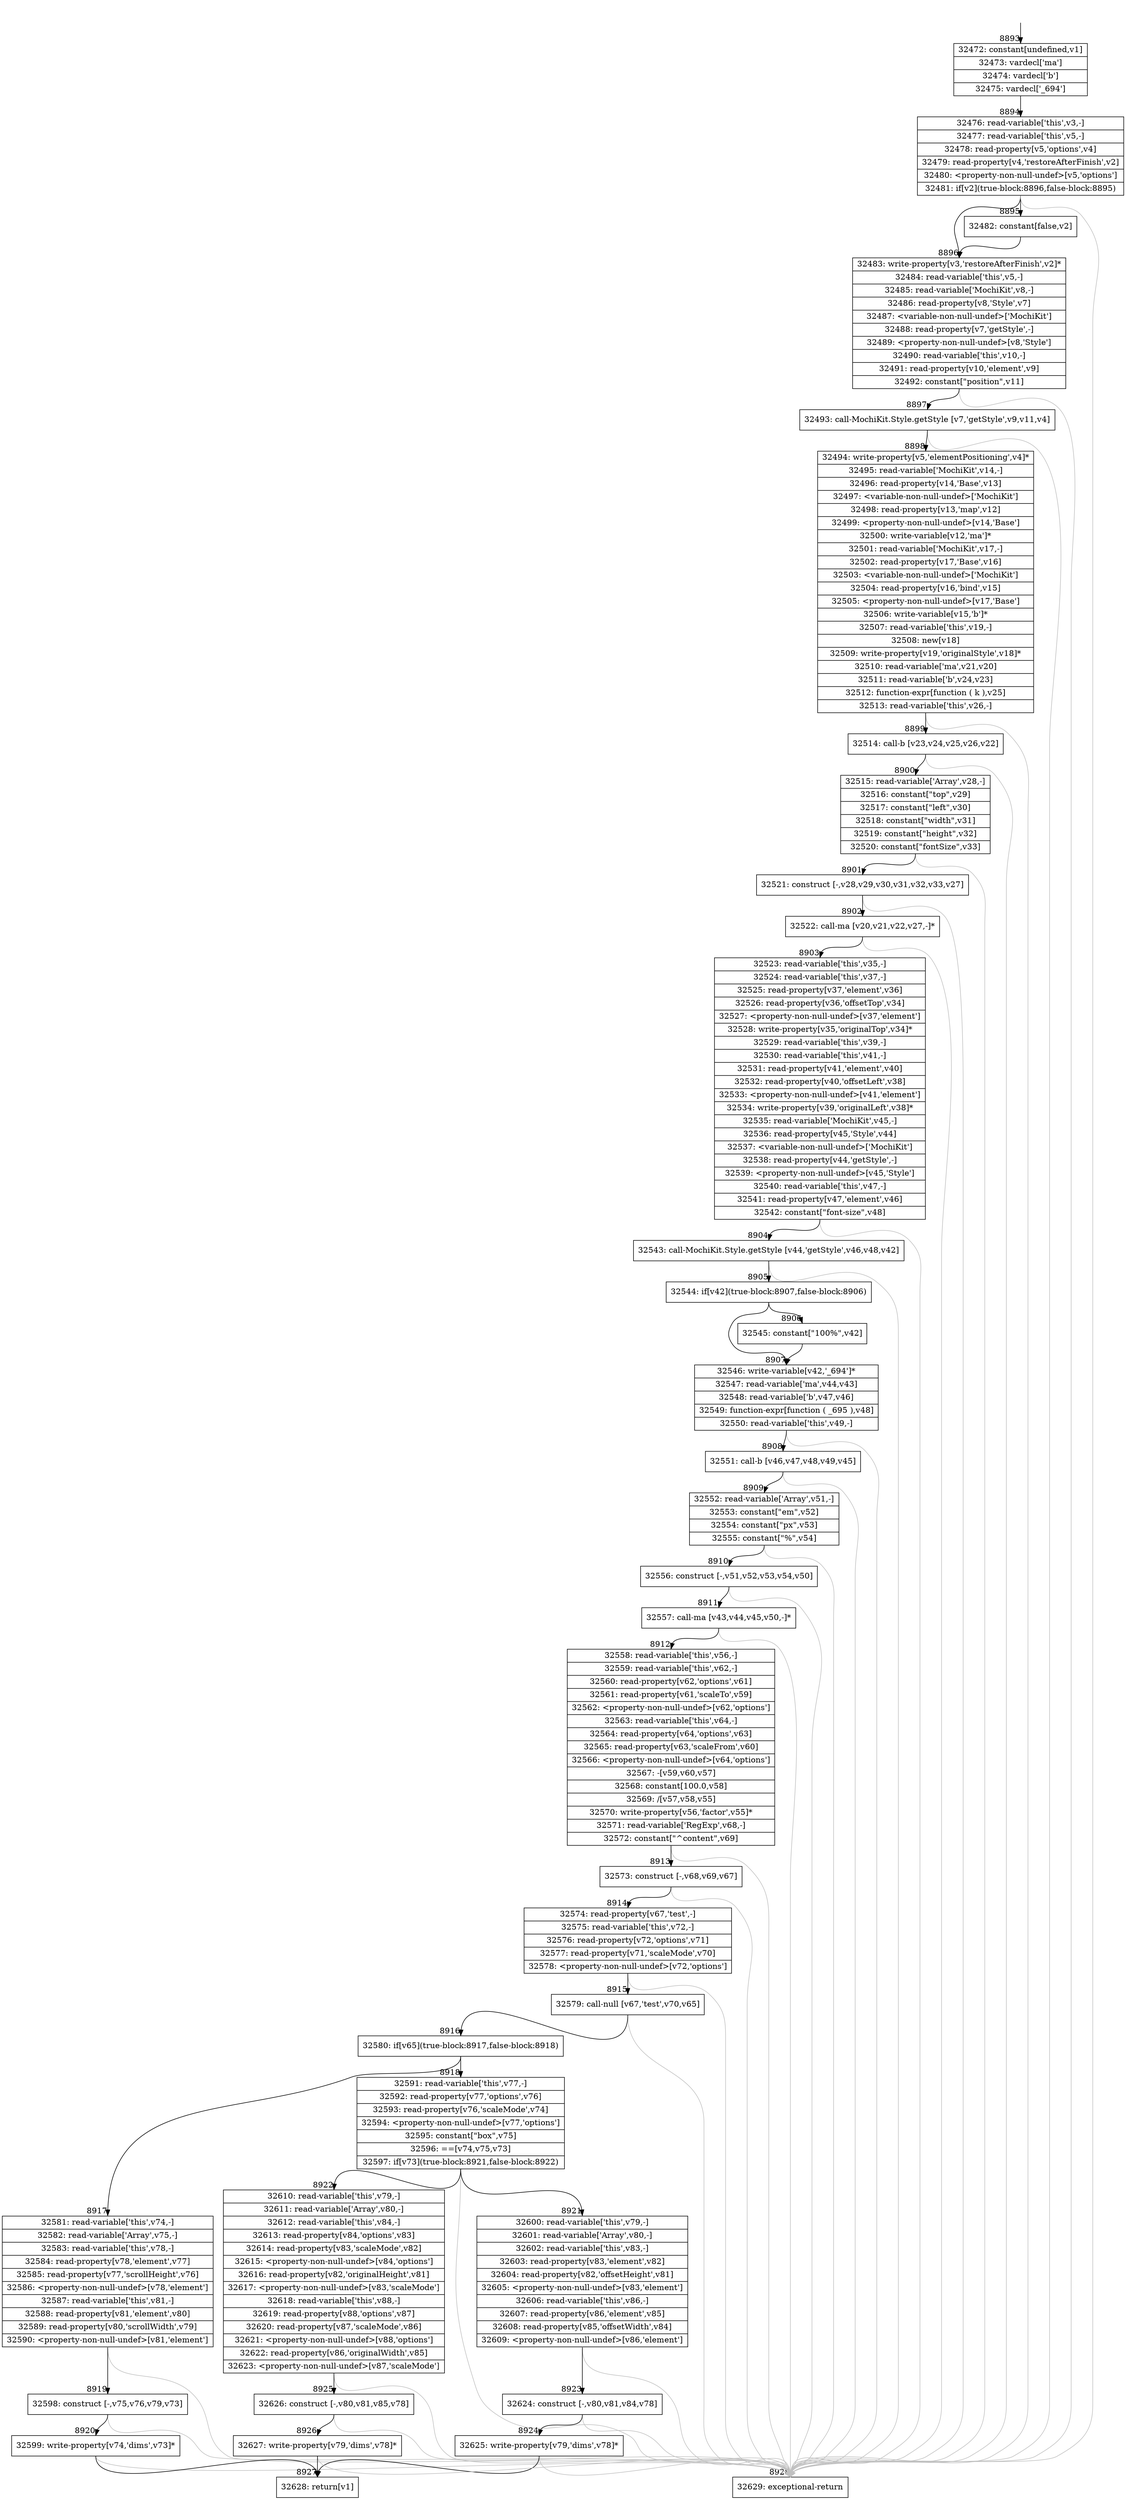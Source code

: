 digraph {
rankdir="TD"
BB_entry613[shape=none,label=""];
BB_entry613 -> BB8893 [tailport=s, headport=n, headlabel="    8893"]
BB8893 [shape=record label="{32472: constant[undefined,v1]|32473: vardecl['ma']|32474: vardecl['b']|32475: vardecl['_694']}" ] 
BB8893 -> BB8894 [tailport=s, headport=n, headlabel="      8894"]
BB8894 [shape=record label="{32476: read-variable['this',v3,-]|32477: read-variable['this',v5,-]|32478: read-property[v5,'options',v4]|32479: read-property[v4,'restoreAfterFinish',v2]|32480: \<property-non-null-undef\>[v5,'options']|32481: if[v2](true-block:8896,false-block:8895)}" ] 
BB8894 -> BB8896 [tailport=s, headport=n, headlabel="      8896"]
BB8894 -> BB8895 [tailport=s, headport=n, headlabel="      8895"]
BB8894 -> BB8928 [tailport=s, headport=n, color=gray, headlabel="      8928"]
BB8895 [shape=record label="{32482: constant[false,v2]}" ] 
BB8895 -> BB8896 [tailport=s, headport=n]
BB8896 [shape=record label="{32483: write-property[v3,'restoreAfterFinish',v2]*|32484: read-variable['this',v5,-]|32485: read-variable['MochiKit',v8,-]|32486: read-property[v8,'Style',v7]|32487: \<variable-non-null-undef\>['MochiKit']|32488: read-property[v7,'getStyle',-]|32489: \<property-non-null-undef\>[v8,'Style']|32490: read-variable['this',v10,-]|32491: read-property[v10,'element',v9]|32492: constant[\"position\",v11]}" ] 
BB8896 -> BB8897 [tailport=s, headport=n, headlabel="      8897"]
BB8896 -> BB8928 [tailport=s, headport=n, color=gray]
BB8897 [shape=record label="{32493: call-MochiKit.Style.getStyle [v7,'getStyle',v9,v11,v4]}" ] 
BB8897 -> BB8898 [tailport=s, headport=n, headlabel="      8898"]
BB8897 -> BB8928 [tailport=s, headport=n, color=gray]
BB8898 [shape=record label="{32494: write-property[v5,'elementPositioning',v4]*|32495: read-variable['MochiKit',v14,-]|32496: read-property[v14,'Base',v13]|32497: \<variable-non-null-undef\>['MochiKit']|32498: read-property[v13,'map',v12]|32499: \<property-non-null-undef\>[v14,'Base']|32500: write-variable[v12,'ma']*|32501: read-variable['MochiKit',v17,-]|32502: read-property[v17,'Base',v16]|32503: \<variable-non-null-undef\>['MochiKit']|32504: read-property[v16,'bind',v15]|32505: \<property-non-null-undef\>[v17,'Base']|32506: write-variable[v15,'b']*|32507: read-variable['this',v19,-]|32508: new[v18]|32509: write-property[v19,'originalStyle',v18]*|32510: read-variable['ma',v21,v20]|32511: read-variable['b',v24,v23]|32512: function-expr[function ( k ),v25]|32513: read-variable['this',v26,-]}" ] 
BB8898 -> BB8899 [tailport=s, headport=n, headlabel="      8899"]
BB8898 -> BB8928 [tailport=s, headport=n, color=gray]
BB8899 [shape=record label="{32514: call-b [v23,v24,v25,v26,v22]}" ] 
BB8899 -> BB8900 [tailport=s, headport=n, headlabel="      8900"]
BB8899 -> BB8928 [tailport=s, headport=n, color=gray]
BB8900 [shape=record label="{32515: read-variable['Array',v28,-]|32516: constant[\"top\",v29]|32517: constant[\"left\",v30]|32518: constant[\"width\",v31]|32519: constant[\"height\",v32]|32520: constant[\"fontSize\",v33]}" ] 
BB8900 -> BB8901 [tailport=s, headport=n, headlabel="      8901"]
BB8900 -> BB8928 [tailport=s, headport=n, color=gray]
BB8901 [shape=record label="{32521: construct [-,v28,v29,v30,v31,v32,v33,v27]}" ] 
BB8901 -> BB8902 [tailport=s, headport=n, headlabel="      8902"]
BB8901 -> BB8928 [tailport=s, headport=n, color=gray]
BB8902 [shape=record label="{32522: call-ma [v20,v21,v22,v27,-]*}" ] 
BB8902 -> BB8903 [tailport=s, headport=n, headlabel="      8903"]
BB8902 -> BB8928 [tailport=s, headport=n, color=gray]
BB8903 [shape=record label="{32523: read-variable['this',v35,-]|32524: read-variable['this',v37,-]|32525: read-property[v37,'element',v36]|32526: read-property[v36,'offsetTop',v34]|32527: \<property-non-null-undef\>[v37,'element']|32528: write-property[v35,'originalTop',v34]*|32529: read-variable['this',v39,-]|32530: read-variable['this',v41,-]|32531: read-property[v41,'element',v40]|32532: read-property[v40,'offsetLeft',v38]|32533: \<property-non-null-undef\>[v41,'element']|32534: write-property[v39,'originalLeft',v38]*|32535: read-variable['MochiKit',v45,-]|32536: read-property[v45,'Style',v44]|32537: \<variable-non-null-undef\>['MochiKit']|32538: read-property[v44,'getStyle',-]|32539: \<property-non-null-undef\>[v45,'Style']|32540: read-variable['this',v47,-]|32541: read-property[v47,'element',v46]|32542: constant[\"font-size\",v48]}" ] 
BB8903 -> BB8904 [tailport=s, headport=n, headlabel="      8904"]
BB8903 -> BB8928 [tailport=s, headport=n, color=gray]
BB8904 [shape=record label="{32543: call-MochiKit.Style.getStyle [v44,'getStyle',v46,v48,v42]}" ] 
BB8904 -> BB8905 [tailport=s, headport=n, headlabel="      8905"]
BB8904 -> BB8928 [tailport=s, headport=n, color=gray]
BB8905 [shape=record label="{32544: if[v42](true-block:8907,false-block:8906)}" ] 
BB8905 -> BB8907 [tailport=s, headport=n, headlabel="      8907"]
BB8905 -> BB8906 [tailport=s, headport=n, headlabel="      8906"]
BB8906 [shape=record label="{32545: constant[\"100%\",v42]}" ] 
BB8906 -> BB8907 [tailport=s, headport=n]
BB8907 [shape=record label="{32546: write-variable[v42,'_694']*|32547: read-variable['ma',v44,v43]|32548: read-variable['b',v47,v46]|32549: function-expr[function ( _695 ),v48]|32550: read-variable['this',v49,-]}" ] 
BB8907 -> BB8908 [tailport=s, headport=n, headlabel="      8908"]
BB8907 -> BB8928 [tailport=s, headport=n, color=gray]
BB8908 [shape=record label="{32551: call-b [v46,v47,v48,v49,v45]}" ] 
BB8908 -> BB8909 [tailport=s, headport=n, headlabel="      8909"]
BB8908 -> BB8928 [tailport=s, headport=n, color=gray]
BB8909 [shape=record label="{32552: read-variable['Array',v51,-]|32553: constant[\"em\",v52]|32554: constant[\"px\",v53]|32555: constant[\"%\",v54]}" ] 
BB8909 -> BB8910 [tailport=s, headport=n, headlabel="      8910"]
BB8909 -> BB8928 [tailport=s, headport=n, color=gray]
BB8910 [shape=record label="{32556: construct [-,v51,v52,v53,v54,v50]}" ] 
BB8910 -> BB8911 [tailport=s, headport=n, headlabel="      8911"]
BB8910 -> BB8928 [tailport=s, headport=n, color=gray]
BB8911 [shape=record label="{32557: call-ma [v43,v44,v45,v50,-]*}" ] 
BB8911 -> BB8912 [tailport=s, headport=n, headlabel="      8912"]
BB8911 -> BB8928 [tailport=s, headport=n, color=gray]
BB8912 [shape=record label="{32558: read-variable['this',v56,-]|32559: read-variable['this',v62,-]|32560: read-property[v62,'options',v61]|32561: read-property[v61,'scaleTo',v59]|32562: \<property-non-null-undef\>[v62,'options']|32563: read-variable['this',v64,-]|32564: read-property[v64,'options',v63]|32565: read-property[v63,'scaleFrom',v60]|32566: \<property-non-null-undef\>[v64,'options']|32567: -[v59,v60,v57]|32568: constant[100.0,v58]|32569: /[v57,v58,v55]|32570: write-property[v56,'factor',v55]*|32571: read-variable['RegExp',v68,-]|32572: constant[\"^content\",v69]}" ] 
BB8912 -> BB8913 [tailport=s, headport=n, headlabel="      8913"]
BB8912 -> BB8928 [tailport=s, headport=n, color=gray]
BB8913 [shape=record label="{32573: construct [-,v68,v69,v67]}" ] 
BB8913 -> BB8914 [tailport=s, headport=n, headlabel="      8914"]
BB8913 -> BB8928 [tailport=s, headport=n, color=gray]
BB8914 [shape=record label="{32574: read-property[v67,'test',-]|32575: read-variable['this',v72,-]|32576: read-property[v72,'options',v71]|32577: read-property[v71,'scaleMode',v70]|32578: \<property-non-null-undef\>[v72,'options']}" ] 
BB8914 -> BB8915 [tailport=s, headport=n, headlabel="      8915"]
BB8914 -> BB8928 [tailport=s, headport=n, color=gray]
BB8915 [shape=record label="{32579: call-null [v67,'test',v70,v65]}" ] 
BB8915 -> BB8916 [tailport=s, headport=n, headlabel="      8916"]
BB8915 -> BB8928 [tailport=s, headport=n, color=gray]
BB8916 [shape=record label="{32580: if[v65](true-block:8917,false-block:8918)}" ] 
BB8916 -> BB8917 [tailport=s, headport=n, headlabel="      8917"]
BB8916 -> BB8918 [tailport=s, headport=n, headlabel="      8918"]
BB8917 [shape=record label="{32581: read-variable['this',v74,-]|32582: read-variable['Array',v75,-]|32583: read-variable['this',v78,-]|32584: read-property[v78,'element',v77]|32585: read-property[v77,'scrollHeight',v76]|32586: \<property-non-null-undef\>[v78,'element']|32587: read-variable['this',v81,-]|32588: read-property[v81,'element',v80]|32589: read-property[v80,'scrollWidth',v79]|32590: \<property-non-null-undef\>[v81,'element']}" ] 
BB8917 -> BB8919 [tailport=s, headport=n, headlabel="      8919"]
BB8917 -> BB8928 [tailport=s, headport=n, color=gray]
BB8918 [shape=record label="{32591: read-variable['this',v77,-]|32592: read-property[v77,'options',v76]|32593: read-property[v76,'scaleMode',v74]|32594: \<property-non-null-undef\>[v77,'options']|32595: constant[\"box\",v75]|32596: ==[v74,v75,v73]|32597: if[v73](true-block:8921,false-block:8922)}" ] 
BB8918 -> BB8921 [tailport=s, headport=n, headlabel="      8921"]
BB8918 -> BB8922 [tailport=s, headport=n, headlabel="      8922"]
BB8918 -> BB8928 [tailport=s, headport=n, color=gray]
BB8919 [shape=record label="{32598: construct [-,v75,v76,v79,v73]}" ] 
BB8919 -> BB8920 [tailport=s, headport=n, headlabel="      8920"]
BB8919 -> BB8928 [tailport=s, headport=n, color=gray]
BB8920 [shape=record label="{32599: write-property[v74,'dims',v73]*}" ] 
BB8920 -> BB8927 [tailport=s, headport=n, headlabel="      8927"]
BB8920 -> BB8928 [tailport=s, headport=n, color=gray]
BB8921 [shape=record label="{32600: read-variable['this',v79,-]|32601: read-variable['Array',v80,-]|32602: read-variable['this',v83,-]|32603: read-property[v83,'element',v82]|32604: read-property[v82,'offsetHeight',v81]|32605: \<property-non-null-undef\>[v83,'element']|32606: read-variable['this',v86,-]|32607: read-property[v86,'element',v85]|32608: read-property[v85,'offsetWidth',v84]|32609: \<property-non-null-undef\>[v86,'element']}" ] 
BB8921 -> BB8923 [tailport=s, headport=n, headlabel="      8923"]
BB8921 -> BB8928 [tailport=s, headport=n, color=gray]
BB8922 [shape=record label="{32610: read-variable['this',v79,-]|32611: read-variable['Array',v80,-]|32612: read-variable['this',v84,-]|32613: read-property[v84,'options',v83]|32614: read-property[v83,'scaleMode',v82]|32615: \<property-non-null-undef\>[v84,'options']|32616: read-property[v82,'originalHeight',v81]|32617: \<property-non-null-undef\>[v83,'scaleMode']|32618: read-variable['this',v88,-]|32619: read-property[v88,'options',v87]|32620: read-property[v87,'scaleMode',v86]|32621: \<property-non-null-undef\>[v88,'options']|32622: read-property[v86,'originalWidth',v85]|32623: \<property-non-null-undef\>[v87,'scaleMode']}" ] 
BB8922 -> BB8925 [tailport=s, headport=n, headlabel="      8925"]
BB8922 -> BB8928 [tailport=s, headport=n, color=gray]
BB8923 [shape=record label="{32624: construct [-,v80,v81,v84,v78]}" ] 
BB8923 -> BB8924 [tailport=s, headport=n, headlabel="      8924"]
BB8923 -> BB8928 [tailport=s, headport=n, color=gray]
BB8924 [shape=record label="{32625: write-property[v79,'dims',v78]*}" ] 
BB8924 -> BB8927 [tailport=s, headport=n]
BB8924 -> BB8928 [tailport=s, headport=n, color=gray]
BB8925 [shape=record label="{32626: construct [-,v80,v81,v85,v78]}" ] 
BB8925 -> BB8926 [tailport=s, headport=n, headlabel="      8926"]
BB8925 -> BB8928 [tailport=s, headport=n, color=gray]
BB8926 [shape=record label="{32627: write-property[v79,'dims',v78]*}" ] 
BB8926 -> BB8927 [tailport=s, headport=n]
BB8926 -> BB8928 [tailport=s, headport=n, color=gray]
BB8927 [shape=record label="{32628: return[v1]}" ] 
BB8928 [shape=record label="{32629: exceptional-return}" ] 
//#$~ 6381
}
